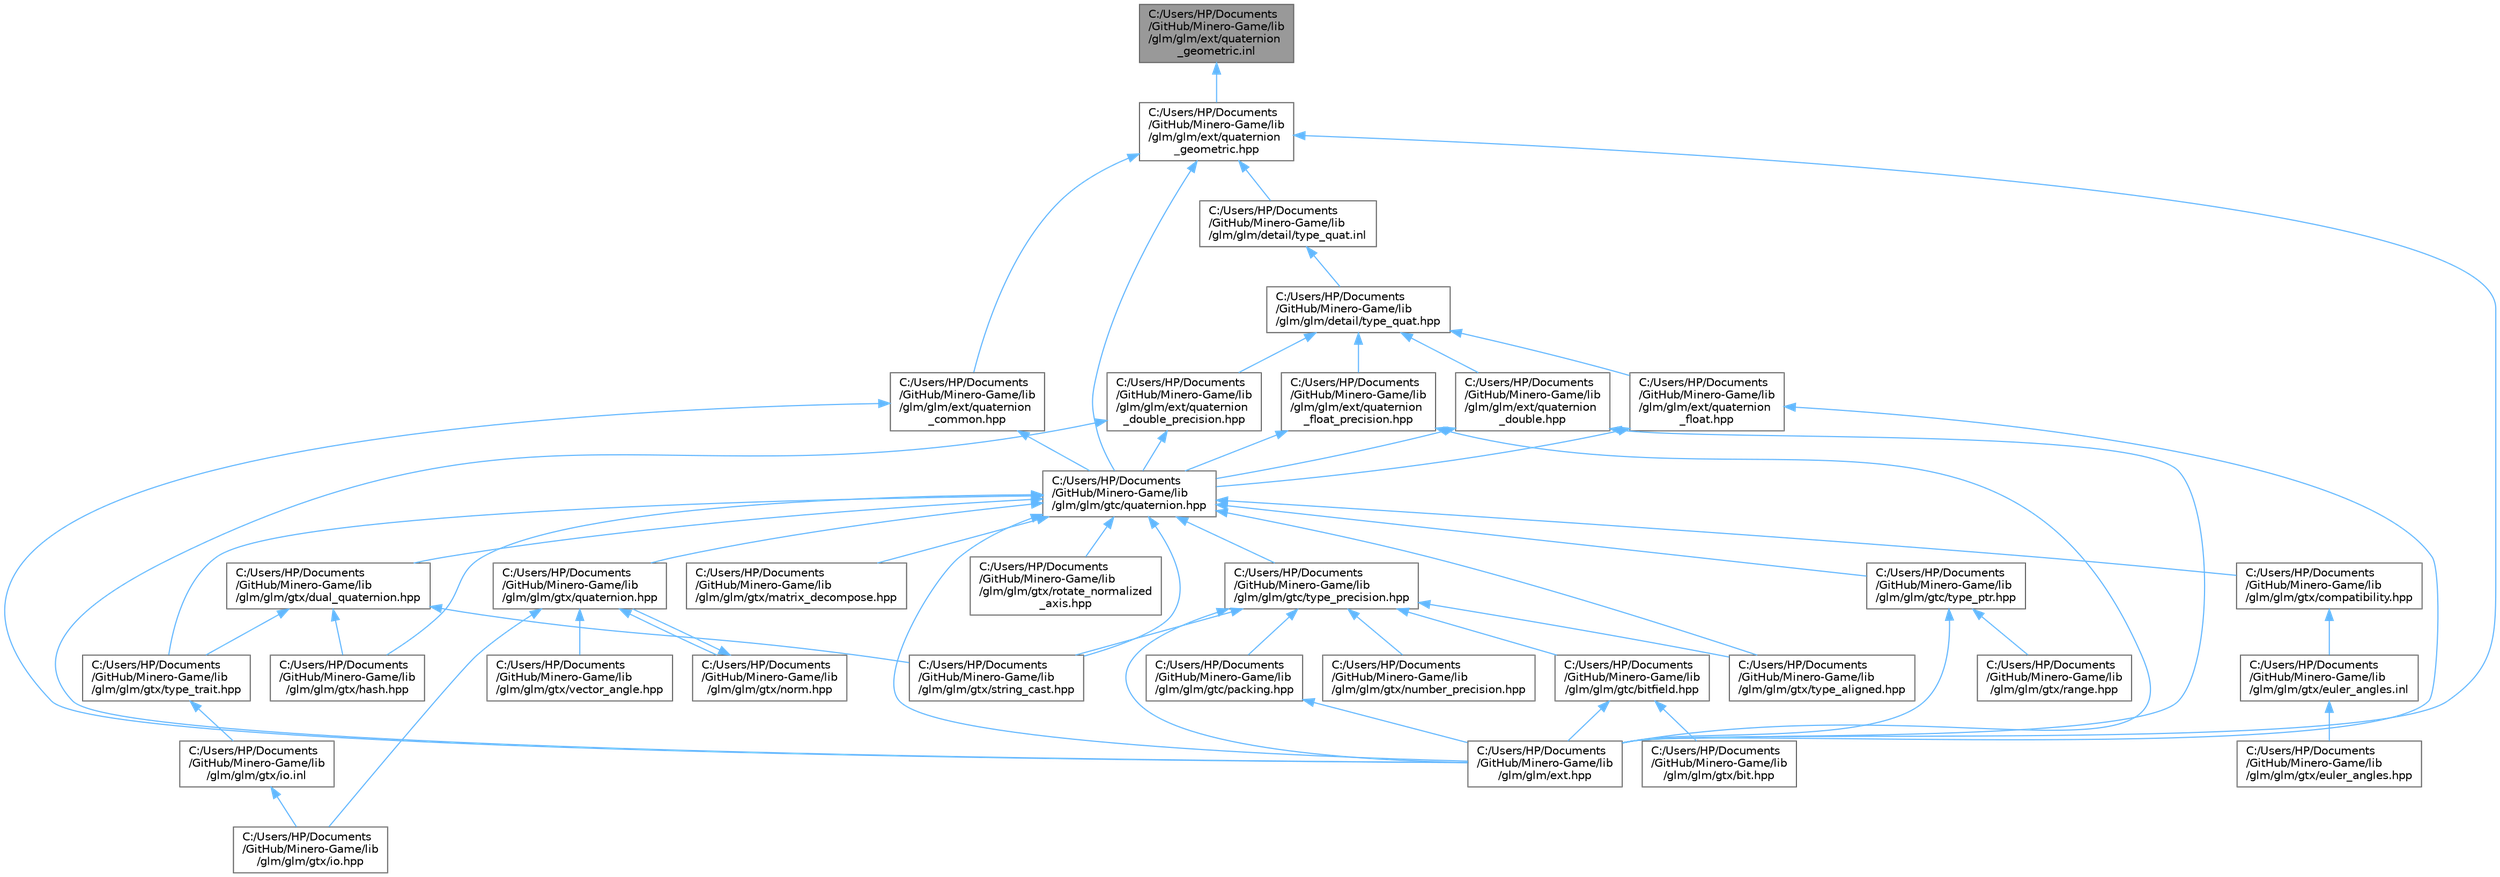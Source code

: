 digraph "C:/Users/HP/Documents/GitHub/Minero-Game/lib/glm/glm/ext/quaternion_geometric.inl"
{
 // LATEX_PDF_SIZE
  bgcolor="transparent";
  edge [fontname=Helvetica,fontsize=10,labelfontname=Helvetica,labelfontsize=10];
  node [fontname=Helvetica,fontsize=10,shape=box,height=0.2,width=0.4];
  Node1 [id="Node000001",label="C:/Users/HP/Documents\l/GitHub/Minero-Game/lib\l/glm/glm/ext/quaternion\l_geometric.inl",height=0.2,width=0.4,color="gray40", fillcolor="grey60", style="filled", fontcolor="black",tooltip=" "];
  Node1 -> Node2 [id="edge55_Node000001_Node000002",dir="back",color="steelblue1",style="solid",tooltip=" "];
  Node2 [id="Node000002",label="C:/Users/HP/Documents\l/GitHub/Minero-Game/lib\l/glm/glm/ext/quaternion\l_geometric.hpp",height=0.2,width=0.4,color="grey40", fillcolor="white", style="filled",URL="$lib_2glm_2glm_2ext_2quaternion__geometric_8hpp.html",tooltip=" "];
  Node2 -> Node3 [id="edge56_Node000002_Node000003",dir="back",color="steelblue1",style="solid",tooltip=" "];
  Node3 [id="Node000003",label="C:/Users/HP/Documents\l/GitHub/Minero-Game/lib\l/glm/glm/detail/type_quat.inl",height=0.2,width=0.4,color="grey40", fillcolor="white", style="filled",URL="$lib_2glm_2glm_2detail_2type__quat_8inl.html",tooltip=" "];
  Node3 -> Node4 [id="edge57_Node000003_Node000004",dir="back",color="steelblue1",style="solid",tooltip=" "];
  Node4 [id="Node000004",label="C:/Users/HP/Documents\l/GitHub/Minero-Game/lib\l/glm/glm/detail/type_quat.hpp",height=0.2,width=0.4,color="grey40", fillcolor="white", style="filled",URL="$lib_2glm_2glm_2detail_2type__quat_8hpp.html",tooltip=" "];
  Node4 -> Node5 [id="edge58_Node000004_Node000005",dir="back",color="steelblue1",style="solid",tooltip=" "];
  Node5 [id="Node000005",label="C:/Users/HP/Documents\l/GitHub/Minero-Game/lib\l/glm/glm/ext/quaternion\l_double.hpp",height=0.2,width=0.4,color="grey40", fillcolor="white", style="filled",URL="$lib_2glm_2glm_2ext_2quaternion__double_8hpp.html",tooltip=" "];
  Node5 -> Node6 [id="edge59_Node000005_Node000006",dir="back",color="steelblue1",style="solid",tooltip=" "];
  Node6 [id="Node000006",label="C:/Users/HP/Documents\l/GitHub/Minero-Game/lib\l/glm/glm/ext.hpp",height=0.2,width=0.4,color="grey40", fillcolor="white", style="filled",URL="$lib_2glm_2glm_2ext_8hpp.html",tooltip=" "];
  Node5 -> Node7 [id="edge60_Node000005_Node000007",dir="back",color="steelblue1",style="solid",tooltip=" "];
  Node7 [id="Node000007",label="C:/Users/HP/Documents\l/GitHub/Minero-Game/lib\l/glm/glm/gtc/quaternion.hpp",height=0.2,width=0.4,color="grey40", fillcolor="white", style="filled",URL="$lib_2glm_2glm_2gtc_2quaternion_8hpp.html",tooltip=" "];
  Node7 -> Node6 [id="edge61_Node000007_Node000006",dir="back",color="steelblue1",style="solid",tooltip=" "];
  Node7 -> Node8 [id="edge62_Node000007_Node000008",dir="back",color="steelblue1",style="solid",tooltip=" "];
  Node8 [id="Node000008",label="C:/Users/HP/Documents\l/GitHub/Minero-Game/lib\l/glm/glm/gtc/type_precision.hpp",height=0.2,width=0.4,color="grey40", fillcolor="white", style="filled",URL="$lib_2glm_2glm_2gtc_2type__precision_8hpp.html",tooltip=" "];
  Node8 -> Node6 [id="edge63_Node000008_Node000006",dir="back",color="steelblue1",style="solid",tooltip=" "];
  Node8 -> Node9 [id="edge64_Node000008_Node000009",dir="back",color="steelblue1",style="solid",tooltip=" "];
  Node9 [id="Node000009",label="C:/Users/HP/Documents\l/GitHub/Minero-Game/lib\l/glm/glm/gtc/bitfield.hpp",height=0.2,width=0.4,color="grey40", fillcolor="white", style="filled",URL="$lib_2glm_2glm_2gtc_2bitfield_8hpp.html",tooltip=" "];
  Node9 -> Node6 [id="edge65_Node000009_Node000006",dir="back",color="steelblue1",style="solid",tooltip=" "];
  Node9 -> Node10 [id="edge66_Node000009_Node000010",dir="back",color="steelblue1",style="solid",tooltip=" "];
  Node10 [id="Node000010",label="C:/Users/HP/Documents\l/GitHub/Minero-Game/lib\l/glm/glm/gtx/bit.hpp",height=0.2,width=0.4,color="grey40", fillcolor="white", style="filled",URL="$lib_2glm_2glm_2gtx_2bit_8hpp.html",tooltip=" "];
  Node8 -> Node11 [id="edge67_Node000008_Node000011",dir="back",color="steelblue1",style="solid",tooltip=" "];
  Node11 [id="Node000011",label="C:/Users/HP/Documents\l/GitHub/Minero-Game/lib\l/glm/glm/gtc/packing.hpp",height=0.2,width=0.4,color="grey40", fillcolor="white", style="filled",URL="$lib_2glm_2glm_2gtc_2packing_8hpp.html",tooltip=" "];
  Node11 -> Node6 [id="edge68_Node000011_Node000006",dir="back",color="steelblue1",style="solid",tooltip=" "];
  Node8 -> Node12 [id="edge69_Node000008_Node000012",dir="back",color="steelblue1",style="solid",tooltip=" "];
  Node12 [id="Node000012",label="C:/Users/HP/Documents\l/GitHub/Minero-Game/lib\l/glm/glm/gtx/number_precision.hpp",height=0.2,width=0.4,color="grey40", fillcolor="white", style="filled",URL="$lib_2glm_2glm_2gtx_2number__precision_8hpp.html",tooltip=" "];
  Node8 -> Node13 [id="edge70_Node000008_Node000013",dir="back",color="steelblue1",style="solid",tooltip=" "];
  Node13 [id="Node000013",label="C:/Users/HP/Documents\l/GitHub/Minero-Game/lib\l/glm/glm/gtx/string_cast.hpp",height=0.2,width=0.4,color="grey40", fillcolor="white", style="filled",URL="$lib_2glm_2glm_2gtx_2string__cast_8hpp.html",tooltip=" "];
  Node8 -> Node14 [id="edge71_Node000008_Node000014",dir="back",color="steelblue1",style="solid",tooltip=" "];
  Node14 [id="Node000014",label="C:/Users/HP/Documents\l/GitHub/Minero-Game/lib\l/glm/glm/gtx/type_aligned.hpp",height=0.2,width=0.4,color="grey40", fillcolor="white", style="filled",URL="$lib_2glm_2glm_2gtx_2type__aligned_8hpp.html",tooltip=" "];
  Node7 -> Node15 [id="edge72_Node000007_Node000015",dir="back",color="steelblue1",style="solid",tooltip=" "];
  Node15 [id="Node000015",label="C:/Users/HP/Documents\l/GitHub/Minero-Game/lib\l/glm/glm/gtc/type_ptr.hpp",height=0.2,width=0.4,color="grey40", fillcolor="white", style="filled",URL="$lib_2glm_2glm_2gtc_2type__ptr_8hpp.html",tooltip=" "];
  Node15 -> Node6 [id="edge73_Node000015_Node000006",dir="back",color="steelblue1",style="solid",tooltip=" "];
  Node15 -> Node16 [id="edge74_Node000015_Node000016",dir="back",color="steelblue1",style="solid",tooltip=" "];
  Node16 [id="Node000016",label="C:/Users/HP/Documents\l/GitHub/Minero-Game/lib\l/glm/glm/gtx/range.hpp",height=0.2,width=0.4,color="grey40", fillcolor="white", style="filled",URL="$lib_2glm_2glm_2gtx_2range_8hpp.html",tooltip=" "];
  Node7 -> Node17 [id="edge75_Node000007_Node000017",dir="back",color="steelblue1",style="solid",tooltip=" "];
  Node17 [id="Node000017",label="C:/Users/HP/Documents\l/GitHub/Minero-Game/lib\l/glm/glm/gtx/compatibility.hpp",height=0.2,width=0.4,color="grey40", fillcolor="white", style="filled",URL="$lib_2glm_2glm_2gtx_2compatibility_8hpp.html",tooltip=" "];
  Node17 -> Node18 [id="edge76_Node000017_Node000018",dir="back",color="steelblue1",style="solid",tooltip=" "];
  Node18 [id="Node000018",label="C:/Users/HP/Documents\l/GitHub/Minero-Game/lib\l/glm/glm/gtx/euler_angles.inl",height=0.2,width=0.4,color="grey40", fillcolor="white", style="filled",URL="$lib_2glm_2glm_2gtx_2euler__angles_8inl.html",tooltip=" "];
  Node18 -> Node19 [id="edge77_Node000018_Node000019",dir="back",color="steelblue1",style="solid",tooltip=" "];
  Node19 [id="Node000019",label="C:/Users/HP/Documents\l/GitHub/Minero-Game/lib\l/glm/glm/gtx/euler_angles.hpp",height=0.2,width=0.4,color="grey40", fillcolor="white", style="filled",URL="$lib_2glm_2glm_2gtx_2euler__angles_8hpp.html",tooltip=" "];
  Node7 -> Node20 [id="edge78_Node000007_Node000020",dir="back",color="steelblue1",style="solid",tooltip=" "];
  Node20 [id="Node000020",label="C:/Users/HP/Documents\l/GitHub/Minero-Game/lib\l/glm/glm/gtx/dual_quaternion.hpp",height=0.2,width=0.4,color="grey40", fillcolor="white", style="filled",URL="$lib_2glm_2glm_2gtx_2dual__quaternion_8hpp.html",tooltip=" "];
  Node20 -> Node21 [id="edge79_Node000020_Node000021",dir="back",color="steelblue1",style="solid",tooltip=" "];
  Node21 [id="Node000021",label="C:/Users/HP/Documents\l/GitHub/Minero-Game/lib\l/glm/glm/gtx/hash.hpp",height=0.2,width=0.4,color="grey40", fillcolor="white", style="filled",URL="$lib_2glm_2glm_2gtx_2hash_8hpp.html",tooltip=" "];
  Node20 -> Node13 [id="edge80_Node000020_Node000013",dir="back",color="steelblue1",style="solid",tooltip=" "];
  Node20 -> Node22 [id="edge81_Node000020_Node000022",dir="back",color="steelblue1",style="solid",tooltip=" "];
  Node22 [id="Node000022",label="C:/Users/HP/Documents\l/GitHub/Minero-Game/lib\l/glm/glm/gtx/type_trait.hpp",height=0.2,width=0.4,color="grey40", fillcolor="white", style="filled",URL="$lib_2glm_2glm_2gtx_2type__trait_8hpp.html",tooltip=" "];
  Node22 -> Node23 [id="edge82_Node000022_Node000023",dir="back",color="steelblue1",style="solid",tooltip=" "];
  Node23 [id="Node000023",label="C:/Users/HP/Documents\l/GitHub/Minero-Game/lib\l/glm/glm/gtx/io.inl",height=0.2,width=0.4,color="grey40", fillcolor="white", style="filled",URL="$lib_2glm_2glm_2gtx_2io_8inl.html",tooltip=" "];
  Node23 -> Node24 [id="edge83_Node000023_Node000024",dir="back",color="steelblue1",style="solid",tooltip=" "];
  Node24 [id="Node000024",label="C:/Users/HP/Documents\l/GitHub/Minero-Game/lib\l/glm/glm/gtx/io.hpp",height=0.2,width=0.4,color="grey40", fillcolor="white", style="filled",URL="$lib_2glm_2glm_2gtx_2io_8hpp.html",tooltip=" "];
  Node7 -> Node21 [id="edge84_Node000007_Node000021",dir="back",color="steelblue1",style="solid",tooltip=" "];
  Node7 -> Node25 [id="edge85_Node000007_Node000025",dir="back",color="steelblue1",style="solid",tooltip=" "];
  Node25 [id="Node000025",label="C:/Users/HP/Documents\l/GitHub/Minero-Game/lib\l/glm/glm/gtx/matrix_decompose.hpp",height=0.2,width=0.4,color="grey40", fillcolor="white", style="filled",URL="$lib_2glm_2glm_2gtx_2matrix__decompose_8hpp.html",tooltip=" "];
  Node7 -> Node26 [id="edge86_Node000007_Node000026",dir="back",color="steelblue1",style="solid",tooltip=" "];
  Node26 [id="Node000026",label="C:/Users/HP/Documents\l/GitHub/Minero-Game/lib\l/glm/glm/gtx/quaternion.hpp",height=0.2,width=0.4,color="grey40", fillcolor="white", style="filled",URL="$lib_2glm_2glm_2gtx_2quaternion_8hpp.html",tooltip=" "];
  Node26 -> Node24 [id="edge87_Node000026_Node000024",dir="back",color="steelblue1",style="solid",tooltip=" "];
  Node26 -> Node27 [id="edge88_Node000026_Node000027",dir="back",color="steelblue1",style="solid",tooltip=" "];
  Node27 [id="Node000027",label="C:/Users/HP/Documents\l/GitHub/Minero-Game/lib\l/glm/glm/gtx/norm.hpp",height=0.2,width=0.4,color="grey40", fillcolor="white", style="filled",URL="$lib_2glm_2glm_2gtx_2norm_8hpp.html",tooltip=" "];
  Node27 -> Node26 [id="edge89_Node000027_Node000026",dir="back",color="steelblue1",style="solid",tooltip=" "];
  Node26 -> Node28 [id="edge90_Node000026_Node000028",dir="back",color="steelblue1",style="solid",tooltip=" "];
  Node28 [id="Node000028",label="C:/Users/HP/Documents\l/GitHub/Minero-Game/lib\l/glm/glm/gtx/vector_angle.hpp",height=0.2,width=0.4,color="grey40", fillcolor="white", style="filled",URL="$lib_2glm_2glm_2gtx_2vector__angle_8hpp.html",tooltip=" "];
  Node7 -> Node29 [id="edge91_Node000007_Node000029",dir="back",color="steelblue1",style="solid",tooltip=" "];
  Node29 [id="Node000029",label="C:/Users/HP/Documents\l/GitHub/Minero-Game/lib\l/glm/glm/gtx/rotate_normalized\l_axis.hpp",height=0.2,width=0.4,color="grey40", fillcolor="white", style="filled",URL="$lib_2glm_2glm_2gtx_2rotate__normalized__axis_8hpp.html",tooltip=" "];
  Node7 -> Node13 [id="edge92_Node000007_Node000013",dir="back",color="steelblue1",style="solid",tooltip=" "];
  Node7 -> Node14 [id="edge93_Node000007_Node000014",dir="back",color="steelblue1",style="solid",tooltip=" "];
  Node7 -> Node22 [id="edge94_Node000007_Node000022",dir="back",color="steelblue1",style="solid",tooltip=" "];
  Node4 -> Node30 [id="edge95_Node000004_Node000030",dir="back",color="steelblue1",style="solid",tooltip=" "];
  Node30 [id="Node000030",label="C:/Users/HP/Documents\l/GitHub/Minero-Game/lib\l/glm/glm/ext/quaternion\l_double_precision.hpp",height=0.2,width=0.4,color="grey40", fillcolor="white", style="filled",URL="$lib_2glm_2glm_2ext_2quaternion__double__precision_8hpp.html",tooltip=" "];
  Node30 -> Node6 [id="edge96_Node000030_Node000006",dir="back",color="steelblue1",style="solid",tooltip=" "];
  Node30 -> Node7 [id="edge97_Node000030_Node000007",dir="back",color="steelblue1",style="solid",tooltip=" "];
  Node4 -> Node31 [id="edge98_Node000004_Node000031",dir="back",color="steelblue1",style="solid",tooltip=" "];
  Node31 [id="Node000031",label="C:/Users/HP/Documents\l/GitHub/Minero-Game/lib\l/glm/glm/ext/quaternion\l_float.hpp",height=0.2,width=0.4,color="grey40", fillcolor="white", style="filled",URL="$lib_2glm_2glm_2ext_2quaternion__float_8hpp.html",tooltip=" "];
  Node31 -> Node6 [id="edge99_Node000031_Node000006",dir="back",color="steelblue1",style="solid",tooltip=" "];
  Node31 -> Node7 [id="edge100_Node000031_Node000007",dir="back",color="steelblue1",style="solid",tooltip=" "];
  Node4 -> Node32 [id="edge101_Node000004_Node000032",dir="back",color="steelblue1",style="solid",tooltip=" "];
  Node32 [id="Node000032",label="C:/Users/HP/Documents\l/GitHub/Minero-Game/lib\l/glm/glm/ext/quaternion\l_float_precision.hpp",height=0.2,width=0.4,color="grey40", fillcolor="white", style="filled",URL="$lib_2glm_2glm_2ext_2quaternion__float__precision_8hpp.html",tooltip=" "];
  Node32 -> Node6 [id="edge102_Node000032_Node000006",dir="back",color="steelblue1",style="solid",tooltip=" "];
  Node32 -> Node7 [id="edge103_Node000032_Node000007",dir="back",color="steelblue1",style="solid",tooltip=" "];
  Node2 -> Node6 [id="edge104_Node000002_Node000006",dir="back",color="steelblue1",style="solid",tooltip=" "];
  Node2 -> Node33 [id="edge105_Node000002_Node000033",dir="back",color="steelblue1",style="solid",tooltip=" "];
  Node33 [id="Node000033",label="C:/Users/HP/Documents\l/GitHub/Minero-Game/lib\l/glm/glm/ext/quaternion\l_common.hpp",height=0.2,width=0.4,color="grey40", fillcolor="white", style="filled",URL="$lib_2glm_2glm_2ext_2quaternion__common_8hpp.html",tooltip=" "];
  Node33 -> Node6 [id="edge106_Node000033_Node000006",dir="back",color="steelblue1",style="solid",tooltip=" "];
  Node33 -> Node7 [id="edge107_Node000033_Node000007",dir="back",color="steelblue1",style="solid",tooltip=" "];
  Node2 -> Node7 [id="edge108_Node000002_Node000007",dir="back",color="steelblue1",style="solid",tooltip=" "];
}
